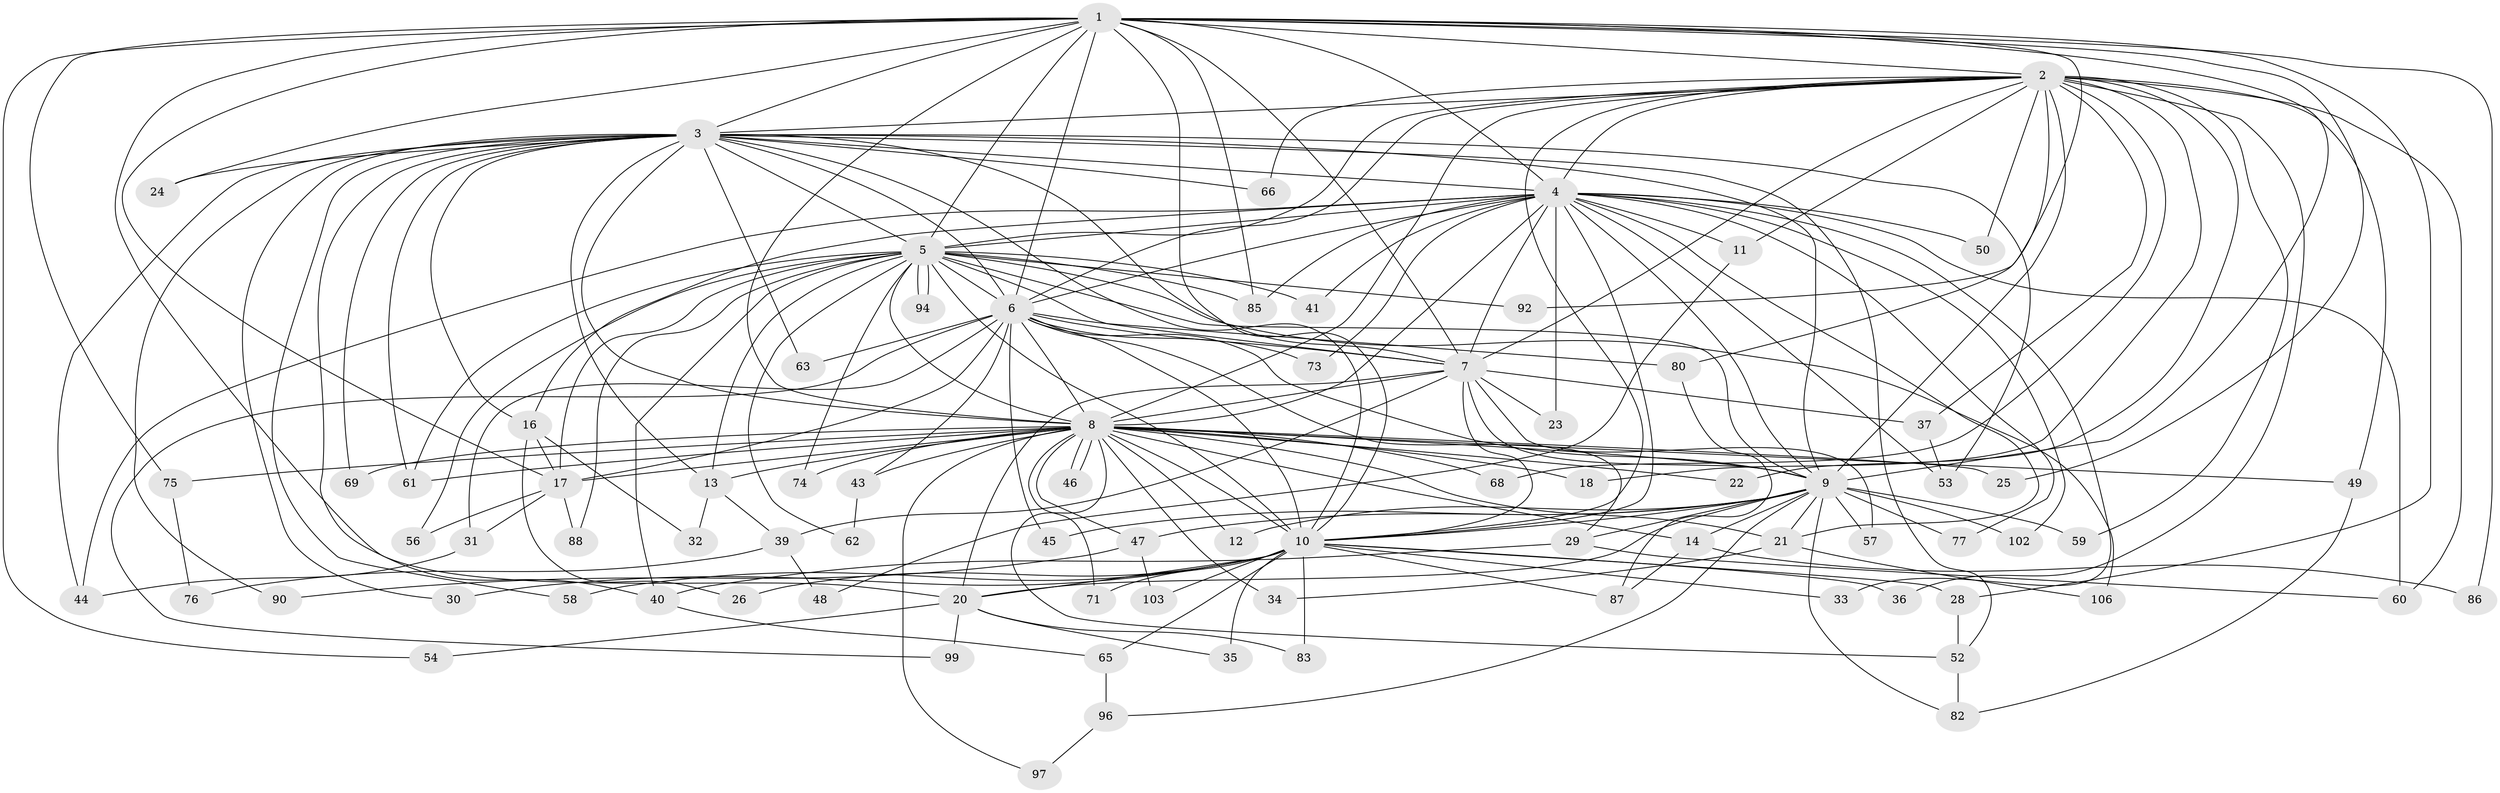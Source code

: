 // original degree distribution, {20: 0.009433962264150943, 22: 0.009433962264150943, 23: 0.018867924528301886, 25: 0.009433962264150943, 26: 0.009433962264150943, 19: 0.009433962264150943, 14: 0.009433962264150943, 30: 0.009433962264150943, 24: 0.009433962264150943, 3: 0.2169811320754717, 2: 0.5754716981132075, 5: 0.04716981132075472, 4: 0.05660377358490566, 8: 0.009433962264150943}
// Generated by graph-tools (version 1.1) at 2025/41/03/06/25 10:41:35]
// undirected, 82 vertices, 205 edges
graph export_dot {
graph [start="1"]
  node [color=gray90,style=filled];
  1 [super="+67"];
  2 [super="+105"];
  3 [super="+27"];
  4 [super="+81"];
  5 [super="+38"];
  6 [super="+15"];
  7 [super="+95"];
  8 [super="+19"];
  9 [super="+98"];
  10 [super="+55"];
  11;
  12;
  13 [super="+72"];
  14;
  16 [super="+51"];
  17 [super="+100"];
  18;
  20 [super="+42"];
  21 [super="+78"];
  22;
  23;
  24;
  25;
  26;
  28;
  29;
  30;
  31 [super="+84"];
  32;
  33;
  34;
  35 [super="+101"];
  36;
  37;
  39;
  40 [super="+64"];
  41;
  43;
  44;
  45;
  46;
  47;
  48;
  49;
  50;
  52 [super="+79"];
  53 [super="+104"];
  54;
  56;
  57;
  58;
  59;
  60 [super="+70"];
  61 [super="+93"];
  62;
  63;
  65;
  66;
  68;
  69;
  71;
  73;
  74;
  75;
  76;
  77;
  80;
  82;
  83;
  85 [super="+91"];
  86;
  87 [super="+89"];
  88;
  90;
  92;
  94;
  96;
  97;
  99;
  102;
  103;
  106;
  1 -- 2;
  1 -- 3 [weight=2];
  1 -- 4;
  1 -- 5;
  1 -- 6;
  1 -- 7;
  1 -- 8;
  1 -- 9;
  1 -- 10;
  1 -- 20;
  1 -- 24;
  1 -- 25;
  1 -- 28;
  1 -- 54;
  1 -- 75;
  1 -- 85;
  1 -- 86;
  1 -- 92;
  1 -- 17;
  2 -- 3;
  2 -- 4;
  2 -- 5;
  2 -- 6;
  2 -- 7;
  2 -- 8;
  2 -- 9 [weight=2];
  2 -- 10;
  2 -- 11;
  2 -- 18;
  2 -- 22;
  2 -- 36;
  2 -- 37;
  2 -- 49;
  2 -- 50;
  2 -- 59;
  2 -- 60;
  2 -- 66;
  2 -- 68;
  2 -- 80;
  3 -- 4;
  3 -- 5;
  3 -- 6;
  3 -- 7;
  3 -- 8;
  3 -- 9;
  3 -- 10;
  3 -- 16;
  3 -- 24;
  3 -- 30;
  3 -- 44;
  3 -- 53;
  3 -- 58;
  3 -- 63;
  3 -- 66;
  3 -- 90;
  3 -- 52;
  3 -- 13;
  3 -- 61;
  3 -- 69;
  3 -- 40;
  4 -- 5;
  4 -- 6;
  4 -- 7;
  4 -- 8 [weight=2];
  4 -- 9 [weight=2];
  4 -- 10;
  4 -- 11;
  4 -- 16;
  4 -- 21;
  4 -- 23;
  4 -- 33;
  4 -- 41;
  4 -- 44;
  4 -- 50;
  4 -- 60;
  4 -- 73;
  4 -- 77;
  4 -- 102;
  4 -- 53;
  4 -- 85;
  5 -- 6 [weight=3];
  5 -- 7;
  5 -- 8;
  5 -- 9;
  5 -- 10 [weight=2];
  5 -- 13;
  5 -- 17;
  5 -- 40;
  5 -- 41;
  5 -- 56;
  5 -- 61;
  5 -- 62;
  5 -- 74;
  5 -- 85;
  5 -- 88;
  5 -- 92;
  5 -- 94;
  5 -- 94;
  5 -- 106;
  6 -- 7;
  6 -- 8;
  6 -- 9;
  6 -- 10;
  6 -- 31;
  6 -- 43;
  6 -- 45;
  6 -- 63;
  6 -- 73;
  6 -- 80;
  6 -- 99;
  6 -- 29;
  6 -- 17;
  7 -- 8;
  7 -- 9;
  7 -- 10;
  7 -- 23;
  7 -- 37;
  7 -- 39;
  7 -- 57;
  7 -- 20;
  8 -- 9;
  8 -- 10;
  8 -- 12;
  8 -- 13;
  8 -- 14;
  8 -- 17;
  8 -- 18;
  8 -- 22;
  8 -- 25;
  8 -- 34;
  8 -- 43;
  8 -- 46;
  8 -- 46;
  8 -- 47;
  8 -- 49;
  8 -- 52;
  8 -- 61;
  8 -- 68;
  8 -- 69;
  8 -- 71;
  8 -- 75;
  8 -- 97;
  8 -- 74;
  8 -- 21;
  9 -- 10;
  9 -- 12;
  9 -- 14;
  9 -- 20;
  9 -- 21;
  9 -- 29;
  9 -- 45;
  9 -- 47;
  9 -- 57;
  9 -- 59;
  9 -- 77;
  9 -- 96;
  9 -- 102;
  9 -- 82;
  10 -- 26;
  10 -- 28;
  10 -- 30;
  10 -- 33;
  10 -- 35 [weight=2];
  10 -- 36;
  10 -- 58;
  10 -- 65;
  10 -- 71;
  10 -- 83;
  10 -- 103;
  10 -- 87;
  10 -- 20;
  11 -- 48;
  13 -- 32;
  13 -- 39;
  14 -- 86;
  14 -- 87;
  16 -- 26;
  16 -- 32;
  16 -- 17;
  17 -- 31;
  17 -- 56;
  17 -- 88;
  20 -- 35;
  20 -- 99;
  20 -- 83;
  20 -- 54;
  21 -- 34;
  21 -- 106;
  28 -- 52;
  29 -- 40;
  29 -- 60;
  31 -- 44;
  37 -- 53;
  39 -- 48;
  39 -- 76;
  40 -- 65;
  43 -- 62;
  47 -- 90;
  47 -- 103;
  49 -- 82;
  52 -- 82;
  65 -- 96;
  75 -- 76;
  80 -- 87;
  96 -- 97;
}
